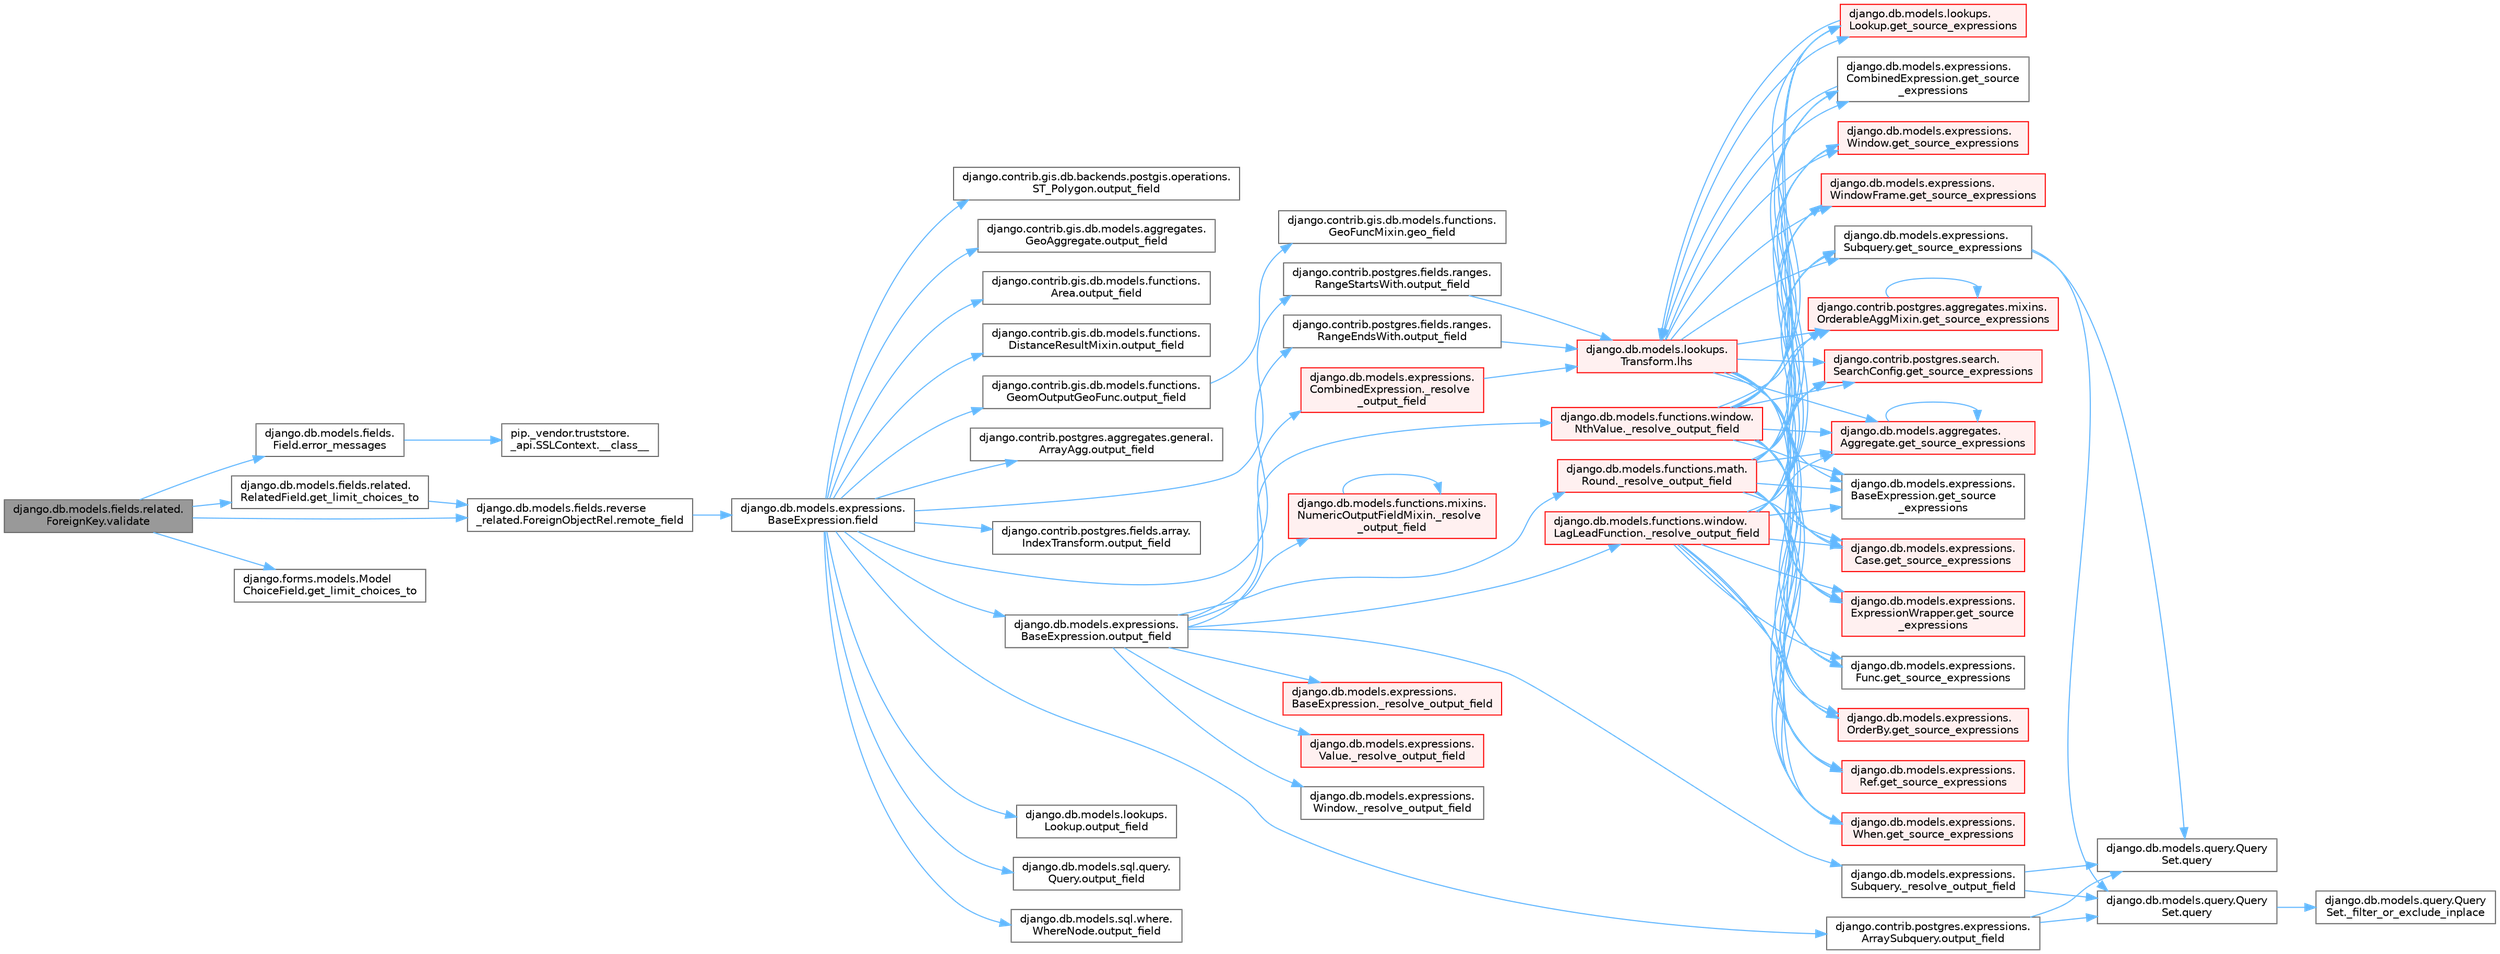 digraph "django.db.models.fields.related.ForeignKey.validate"
{
 // LATEX_PDF_SIZE
  bgcolor="transparent";
  edge [fontname=Helvetica,fontsize=10,labelfontname=Helvetica,labelfontsize=10];
  node [fontname=Helvetica,fontsize=10,shape=box,height=0.2,width=0.4];
  rankdir="LR";
  Node1 [id="Node000001",label="django.db.models.fields.related.\lForeignKey.validate",height=0.2,width=0.4,color="gray40", fillcolor="grey60", style="filled", fontcolor="black",tooltip=" "];
  Node1 -> Node2 [id="edge1_Node000001_Node000002",color="steelblue1",style="solid",tooltip=" "];
  Node2 [id="Node000002",label="django.db.models.fields.\lField.error_messages",height=0.2,width=0.4,color="grey40", fillcolor="white", style="filled",URL="$classdjango_1_1db_1_1models_1_1fields_1_1_field.html#a9c8939045e11d9e49a0c355a333250ad",tooltip=" "];
  Node2 -> Node3 [id="edge2_Node000002_Node000003",color="steelblue1",style="solid",tooltip=" "];
  Node3 [id="Node000003",label="pip._vendor.truststore.\l_api.SSLContext.__class__",height=0.2,width=0.4,color="grey40", fillcolor="white", style="filled",URL="$classpip_1_1__vendor_1_1truststore_1_1__api_1_1_s_s_l_context.html#a530861514f31eabaa3f513557d6e66de",tooltip=" "];
  Node1 -> Node4 [id="edge3_Node000001_Node000004",color="steelblue1",style="solid",tooltip=" "];
  Node4 [id="Node000004",label="django.db.models.fields.related.\lRelatedField.get_limit_choices_to",height=0.2,width=0.4,color="grey40", fillcolor="white", style="filled",URL="$classdjango_1_1db_1_1models_1_1fields_1_1related_1_1_related_field.html#a6ef8aa2484ad014166ff1553a5b7419a",tooltip=" "];
  Node4 -> Node5 [id="edge4_Node000004_Node000005",color="steelblue1",style="solid",tooltip=" "];
  Node5 [id="Node000005",label="django.db.models.fields.reverse\l_related.ForeignObjectRel.remote_field",height=0.2,width=0.4,color="grey40", fillcolor="white", style="filled",URL="$classdjango_1_1db_1_1models_1_1fields_1_1reverse__related_1_1_foreign_object_rel.html#aa8a0852218a886d7e53aa643d36cb8b2",tooltip=" "];
  Node5 -> Node6 [id="edge5_Node000005_Node000006",color="steelblue1",style="solid",tooltip=" "];
  Node6 [id="Node000006",label="django.db.models.expressions.\lBaseExpression.field",height=0.2,width=0.4,color="grey40", fillcolor="white", style="filled",URL="$classdjango_1_1db_1_1models_1_1expressions_1_1_base_expression.html#a70aeb35391ada82c2e9f02b1c3ac150c",tooltip=" "];
  Node6 -> Node7 [id="edge6_Node000006_Node000007",color="steelblue1",style="solid",tooltip=" "];
  Node7 [id="Node000007",label="django.contrib.gis.db.backends.postgis.operations.\lST_Polygon.output_field",height=0.2,width=0.4,color="grey40", fillcolor="white", style="filled",URL="$classdjango_1_1contrib_1_1gis_1_1db_1_1backends_1_1postgis_1_1operations_1_1_s_t___polygon.html#a4427b1b0cb4e6df4fde6c045c562118a",tooltip=" "];
  Node6 -> Node8 [id="edge7_Node000006_Node000008",color="steelblue1",style="solid",tooltip=" "];
  Node8 [id="Node000008",label="django.contrib.gis.db.models.aggregates.\lGeoAggregate.output_field",height=0.2,width=0.4,color="grey40", fillcolor="white", style="filled",URL="$classdjango_1_1contrib_1_1gis_1_1db_1_1models_1_1aggregates_1_1_geo_aggregate.html#a1f680d71d32335c5854387fa09555108",tooltip=" "];
  Node6 -> Node9 [id="edge8_Node000006_Node000009",color="steelblue1",style="solid",tooltip=" "];
  Node9 [id="Node000009",label="django.contrib.gis.db.models.functions.\lArea.output_field",height=0.2,width=0.4,color="grey40", fillcolor="white", style="filled",URL="$classdjango_1_1contrib_1_1gis_1_1db_1_1models_1_1functions_1_1_area.html#a017724b08cd640b0e7e834e003cc103d",tooltip=" "];
  Node6 -> Node10 [id="edge9_Node000006_Node000010",color="steelblue1",style="solid",tooltip=" "];
  Node10 [id="Node000010",label="django.contrib.gis.db.models.functions.\lDistanceResultMixin.output_field",height=0.2,width=0.4,color="grey40", fillcolor="white", style="filled",URL="$classdjango_1_1contrib_1_1gis_1_1db_1_1models_1_1functions_1_1_distance_result_mixin.html#af219b5c12f89e181ada240244818e239",tooltip=" "];
  Node6 -> Node11 [id="edge10_Node000006_Node000011",color="steelblue1",style="solid",tooltip=" "];
  Node11 [id="Node000011",label="django.contrib.gis.db.models.functions.\lGeomOutputGeoFunc.output_field",height=0.2,width=0.4,color="grey40", fillcolor="white", style="filled",URL="$classdjango_1_1contrib_1_1gis_1_1db_1_1models_1_1functions_1_1_geom_output_geo_func.html#a55415993f9af0a2cbde3681557342482",tooltip=" "];
  Node11 -> Node12 [id="edge11_Node000011_Node000012",color="steelblue1",style="solid",tooltip=" "];
  Node12 [id="Node000012",label="django.contrib.gis.db.models.functions.\lGeoFuncMixin.geo_field",height=0.2,width=0.4,color="grey40", fillcolor="white", style="filled",URL="$classdjango_1_1contrib_1_1gis_1_1db_1_1models_1_1functions_1_1_geo_func_mixin.html#aae4bfeb201602d13218e58d1778b4c1b",tooltip=" "];
  Node6 -> Node13 [id="edge12_Node000006_Node000013",color="steelblue1",style="solid",tooltip=" "];
  Node13 [id="Node000013",label="django.contrib.postgres.aggregates.general.\lArrayAgg.output_field",height=0.2,width=0.4,color="grey40", fillcolor="white", style="filled",URL="$classdjango_1_1contrib_1_1postgres_1_1aggregates_1_1general_1_1_array_agg.html#a845ed6cbbb6d6fe470d9478934ade450",tooltip=" "];
  Node6 -> Node14 [id="edge13_Node000006_Node000014",color="steelblue1",style="solid",tooltip=" "];
  Node14 [id="Node000014",label="django.contrib.postgres.expressions.\lArraySubquery.output_field",height=0.2,width=0.4,color="grey40", fillcolor="white", style="filled",URL="$classdjango_1_1contrib_1_1postgres_1_1expressions_1_1_array_subquery.html#adfc4d450008ff7b23517e73cbd1ad172",tooltip=" "];
  Node14 -> Node15 [id="edge14_Node000014_Node000015",color="steelblue1",style="solid",tooltip=" "];
  Node15 [id="Node000015",label="django.db.models.query.Query\lSet.query",height=0.2,width=0.4,color="grey40", fillcolor="white", style="filled",URL="$classdjango_1_1db_1_1models_1_1query_1_1_query_set.html#a8028ed81b109acb162489dbd16604c83",tooltip=" "];
  Node15 -> Node16 [id="edge15_Node000015_Node000016",color="steelblue1",style="solid",tooltip=" "];
  Node16 [id="Node000016",label="django.db.models.query.Query\lSet._filter_or_exclude_inplace",height=0.2,width=0.4,color="grey40", fillcolor="white", style="filled",URL="$classdjango_1_1db_1_1models_1_1query_1_1_query_set.html#aabeb9102e4ff687eea5dc3a6d54a8a29",tooltip=" "];
  Node14 -> Node17 [id="edge16_Node000014_Node000017",color="steelblue1",style="solid",tooltip=" "];
  Node17 [id="Node000017",label="django.db.models.query.Query\lSet.query",height=0.2,width=0.4,color="grey40", fillcolor="white", style="filled",URL="$classdjango_1_1db_1_1models_1_1query_1_1_query_set.html#a0b0307a9b3f65303afb2c5783372d2c2",tooltip=" "];
  Node6 -> Node18 [id="edge17_Node000006_Node000018",color="steelblue1",style="solid",tooltip=" "];
  Node18 [id="Node000018",label="django.contrib.postgres.fields.array.\lIndexTransform.output_field",height=0.2,width=0.4,color="grey40", fillcolor="white", style="filled",URL="$classdjango_1_1contrib_1_1postgres_1_1fields_1_1array_1_1_index_transform.html#ae3ca901f64e761da8d9dff087275f9ef",tooltip=" "];
  Node6 -> Node19 [id="edge18_Node000006_Node000019",color="steelblue1",style="solid",tooltip=" "];
  Node19 [id="Node000019",label="django.contrib.postgres.fields.ranges.\lRangeEndsWith.output_field",height=0.2,width=0.4,color="grey40", fillcolor="white", style="filled",URL="$classdjango_1_1contrib_1_1postgres_1_1fields_1_1ranges_1_1_range_ends_with.html#ab81e75d2435974b6171ddb1cbce4ebd9",tooltip=" "];
  Node19 -> Node20 [id="edge19_Node000019_Node000020",color="steelblue1",style="solid",tooltip=" "];
  Node20 [id="Node000020",label="django.db.models.lookups.\lTransform.lhs",height=0.2,width=0.4,color="red", fillcolor="#FFF0F0", style="filled",URL="$classdjango_1_1db_1_1models_1_1lookups_1_1_transform.html#ac0ce01e192abd1a739a4c77fcc8a1bf9",tooltip=" "];
  Node20 -> Node21 [id="edge20_Node000020_Node000021",color="steelblue1",style="solid",tooltip=" "];
  Node21 [id="Node000021",label="django.contrib.postgres.aggregates.mixins.\lOrderableAggMixin.get_source_expressions",height=0.2,width=0.4,color="red", fillcolor="#FFF0F0", style="filled",URL="$classdjango_1_1contrib_1_1postgres_1_1aggregates_1_1mixins_1_1_orderable_agg_mixin.html#abed9d6bb5142aafc8b77ac03f9d7a989",tooltip=" "];
  Node21 -> Node21 [id="edge21_Node000021_Node000021",color="steelblue1",style="solid",tooltip=" "];
  Node20 -> Node34 [id="edge22_Node000020_Node000034",color="steelblue1",style="solid",tooltip=" "];
  Node34 [id="Node000034",label="django.contrib.postgres.search.\lSearchConfig.get_source_expressions",height=0.2,width=0.4,color="red", fillcolor="#FFF0F0", style="filled",URL="$classdjango_1_1contrib_1_1postgres_1_1search_1_1_search_config.html#a2c17d4dfedc6381528df8a0a1b3751bf",tooltip=" "];
  Node20 -> Node37 [id="edge23_Node000020_Node000037",color="steelblue1",style="solid",tooltip=" "];
  Node37 [id="Node000037",label="django.db.models.aggregates.\lAggregate.get_source_expressions",height=0.2,width=0.4,color="red", fillcolor="#FFF0F0", style="filled",URL="$classdjango_1_1db_1_1models_1_1aggregates_1_1_aggregate.html#a4a47839518c013f780a931e4bcf2d4f1",tooltip=" "];
  Node37 -> Node37 [id="edge24_Node000037_Node000037",color="steelblue1",style="solid",tooltip=" "];
  Node20 -> Node1416 [id="edge25_Node000020_Node001416",color="steelblue1",style="solid",tooltip=" "];
  Node1416 [id="Node001416",label="django.db.models.expressions.\lBaseExpression.get_source\l_expressions",height=0.2,width=0.4,color="grey40", fillcolor="white", style="filled",URL="$classdjango_1_1db_1_1models_1_1expressions_1_1_base_expression.html#a1a052b2bf91363cc1367dbffb2b47708",tooltip=" "];
  Node20 -> Node1417 [id="edge26_Node000020_Node001417",color="steelblue1",style="solid",tooltip=" "];
  Node1417 [id="Node001417",label="django.db.models.expressions.\lCase.get_source_expressions",height=0.2,width=0.4,color="red", fillcolor="#FFF0F0", style="filled",URL="$classdjango_1_1db_1_1models_1_1expressions_1_1_case.html#a342de2ff64d7b1a41e1a86d89dee51b4",tooltip=" "];
  Node20 -> Node1424 [id="edge27_Node000020_Node001424",color="steelblue1",style="solid",tooltip=" "];
  Node1424 [id="Node001424",label="django.db.models.expressions.\lCombinedExpression.get_source\l_expressions",height=0.2,width=0.4,color="grey40", fillcolor="white", style="filled",URL="$classdjango_1_1db_1_1models_1_1expressions_1_1_combined_expression.html#a310a894787d41c927558cb35b23d3a90",tooltip=" "];
  Node1424 -> Node20 [id="edge28_Node001424_Node000020",color="steelblue1",style="solid",tooltip=" "];
  Node20 -> Node1425 [id="edge29_Node000020_Node001425",color="steelblue1",style="solid",tooltip=" "];
  Node1425 [id="Node001425",label="django.db.models.expressions.\lExpressionWrapper.get_source\l_expressions",height=0.2,width=0.4,color="red", fillcolor="#FFF0F0", style="filled",URL="$classdjango_1_1db_1_1models_1_1expressions_1_1_expression_wrapper.html#abdd54fb24f108830588d86a69e619e8f",tooltip=" "];
  Node20 -> Node1429 [id="edge30_Node000020_Node001429",color="steelblue1",style="solid",tooltip=" "];
  Node1429 [id="Node001429",label="django.db.models.expressions.\lFunc.get_source_expressions",height=0.2,width=0.4,color="grey40", fillcolor="white", style="filled",URL="$classdjango_1_1db_1_1models_1_1expressions_1_1_func.html#a2edd81324f310981c50c4d7d6b02fc36",tooltip=" "];
  Node20 -> Node1430 [id="edge31_Node000020_Node001430",color="steelblue1",style="solid",tooltip=" "];
  Node1430 [id="Node001430",label="django.db.models.expressions.\lOrderBy.get_source_expressions",height=0.2,width=0.4,color="red", fillcolor="#FFF0F0", style="filled",URL="$classdjango_1_1db_1_1models_1_1expressions_1_1_order_by.html#aa0b698a72cab3662300d9849e2e0b2df",tooltip=" "];
  Node20 -> Node1431 [id="edge32_Node000020_Node001431",color="steelblue1",style="solid",tooltip=" "];
  Node1431 [id="Node001431",label="django.db.models.expressions.\lRef.get_source_expressions",height=0.2,width=0.4,color="red", fillcolor="#FFF0F0", style="filled",URL="$classdjango_1_1db_1_1models_1_1expressions_1_1_ref.html#a34966901a7ce794db70ff599b65fe2ce",tooltip=" "];
  Node20 -> Node1432 [id="edge33_Node000020_Node001432",color="steelblue1",style="solid",tooltip=" "];
  Node1432 [id="Node001432",label="django.db.models.expressions.\lSubquery.get_source_expressions",height=0.2,width=0.4,color="grey40", fillcolor="white", style="filled",URL="$classdjango_1_1db_1_1models_1_1expressions_1_1_subquery.html#a39b90b2b3d0ee3caf0b75571062f214e",tooltip=" "];
  Node1432 -> Node15 [id="edge34_Node001432_Node000015",color="steelblue1",style="solid",tooltip=" "];
  Node1432 -> Node17 [id="edge35_Node001432_Node000017",color="steelblue1",style="solid",tooltip=" "];
  Node20 -> Node1433 [id="edge36_Node000020_Node001433",color="steelblue1",style="solid",tooltip=" "];
  Node1433 [id="Node001433",label="django.db.models.expressions.\lWhen.get_source_expressions",height=0.2,width=0.4,color="red", fillcolor="#FFF0F0", style="filled",URL="$classdjango_1_1db_1_1models_1_1expressions_1_1_when.html#aed38e210fabf48478aed2ff00ccbdfbe",tooltip=" "];
  Node20 -> Node1434 [id="edge37_Node000020_Node001434",color="steelblue1",style="solid",tooltip=" "];
  Node1434 [id="Node001434",label="django.db.models.expressions.\lWindow.get_source_expressions",height=0.2,width=0.4,color="red", fillcolor="#FFF0F0", style="filled",URL="$classdjango_1_1db_1_1models_1_1expressions_1_1_window.html#a52d79e8fa282239e67f8d9cdc5112388",tooltip=" "];
  Node20 -> Node1435 [id="edge38_Node000020_Node001435",color="steelblue1",style="solid",tooltip=" "];
  Node1435 [id="Node001435",label="django.db.models.expressions.\lWindowFrame.get_source_expressions",height=0.2,width=0.4,color="red", fillcolor="#FFF0F0", style="filled",URL="$classdjango_1_1db_1_1models_1_1expressions_1_1_window_frame.html#a4b54c4c9b4c4a68308953d25703a2544",tooltip=" "];
  Node20 -> Node3429 [id="edge39_Node000020_Node003429",color="steelblue1",style="solid",tooltip=" "];
  Node3429 [id="Node003429",label="django.db.models.lookups.\lLookup.get_source_expressions",height=0.2,width=0.4,color="red", fillcolor="#FFF0F0", style="filled",URL="$classdjango_1_1db_1_1models_1_1lookups_1_1_lookup.html#ab733397a7e7276a69a7092430799a22a",tooltip=" "];
  Node3429 -> Node20 [id="edge40_Node003429_Node000020",color="steelblue1",style="solid",tooltip=" "];
  Node6 -> Node1411 [id="edge41_Node000006_Node001411",color="steelblue1",style="solid",tooltip=" "];
  Node1411 [id="Node001411",label="django.contrib.postgres.fields.ranges.\lRangeStartsWith.output_field",height=0.2,width=0.4,color="grey40", fillcolor="white", style="filled",URL="$classdjango_1_1contrib_1_1postgres_1_1fields_1_1ranges_1_1_range_starts_with.html#a4e864cbda43e695a0ae6b2c3b4ced157",tooltip=" "];
  Node1411 -> Node20 [id="edge42_Node001411_Node000020",color="steelblue1",style="solid",tooltip=" "];
  Node6 -> Node1412 [id="edge43_Node000006_Node001412",color="steelblue1",style="solid",tooltip=" "];
  Node1412 [id="Node001412",label="django.db.models.expressions.\lBaseExpression.output_field",height=0.2,width=0.4,color="grey40", fillcolor="white", style="filled",URL="$classdjango_1_1db_1_1models_1_1expressions_1_1_base_expression.html#a7f0982cb1de5cdeaa7f043c3ae611a6d",tooltip=" "];
  Node1412 -> Node1413 [id="edge44_Node001412_Node001413",color="steelblue1",style="solid",tooltip=" "];
  Node1413 [id="Node001413",label="django.db.models.expressions.\lBaseExpression._resolve_output_field",height=0.2,width=0.4,color="red", fillcolor="#FFF0F0", style="filled",URL="$classdjango_1_1db_1_1models_1_1expressions_1_1_base_expression.html#a4d77b67d8a2c12f240cfa67a218742d9",tooltip=" "];
  Node1412 -> Node3771 [id="edge45_Node001412_Node003771",color="steelblue1",style="solid",tooltip=" "];
  Node3771 [id="Node003771",label="django.db.models.expressions.\lCombinedExpression._resolve\l_output_field",height=0.2,width=0.4,color="red", fillcolor="#FFF0F0", style="filled",URL="$classdjango_1_1db_1_1models_1_1expressions_1_1_combined_expression.html#ad5c6df54cfa479187073e305a8cbae20",tooltip=" "];
  Node3771 -> Node20 [id="edge46_Node003771_Node000020",color="steelblue1",style="solid",tooltip=" "];
  Node1412 -> Node3773 [id="edge47_Node001412_Node003773",color="steelblue1",style="solid",tooltip=" "];
  Node3773 [id="Node003773",label="django.db.models.expressions.\lSubquery._resolve_output_field",height=0.2,width=0.4,color="grey40", fillcolor="white", style="filled",URL="$classdjango_1_1db_1_1models_1_1expressions_1_1_subquery.html#a1e6f5dc8cd3e49d208c9b8770607552d",tooltip=" "];
  Node3773 -> Node15 [id="edge48_Node003773_Node000015",color="steelblue1",style="solid",tooltip=" "];
  Node3773 -> Node17 [id="edge49_Node003773_Node000017",color="steelblue1",style="solid",tooltip=" "];
  Node1412 -> Node3774 [id="edge50_Node001412_Node003774",color="steelblue1",style="solid",tooltip=" "];
  Node3774 [id="Node003774",label="django.db.models.expressions.\lValue._resolve_output_field",height=0.2,width=0.4,color="red", fillcolor="#FFF0F0", style="filled",URL="$classdjango_1_1db_1_1models_1_1expressions_1_1_value.html#af1af121c7b76f0e7325f3276049675dd",tooltip=" "];
  Node1412 -> Node3775 [id="edge51_Node001412_Node003775",color="steelblue1",style="solid",tooltip=" "];
  Node3775 [id="Node003775",label="django.db.models.expressions.\lWindow._resolve_output_field",height=0.2,width=0.4,color="grey40", fillcolor="white", style="filled",URL="$classdjango_1_1db_1_1models_1_1expressions_1_1_window.html#a165cffc4e962ae979c8c6bf5f1ed30bd",tooltip=" "];
  Node1412 -> Node3776 [id="edge52_Node001412_Node003776",color="steelblue1",style="solid",tooltip=" "];
  Node3776 [id="Node003776",label="django.db.models.functions.math.\lRound._resolve_output_field",height=0.2,width=0.4,color="red", fillcolor="#FFF0F0", style="filled",URL="$classdjango_1_1db_1_1models_1_1functions_1_1math_1_1_round.html#aa7b9332c35bc83a0f7055177fb9304e3",tooltip=" "];
  Node3776 -> Node21 [id="edge53_Node003776_Node000021",color="steelblue1",style="solid",tooltip=" "];
  Node3776 -> Node34 [id="edge54_Node003776_Node000034",color="steelblue1",style="solid",tooltip=" "];
  Node3776 -> Node37 [id="edge55_Node003776_Node000037",color="steelblue1",style="solid",tooltip=" "];
  Node3776 -> Node1416 [id="edge56_Node003776_Node001416",color="steelblue1",style="solid",tooltip=" "];
  Node3776 -> Node1417 [id="edge57_Node003776_Node001417",color="steelblue1",style="solid",tooltip=" "];
  Node3776 -> Node1424 [id="edge58_Node003776_Node001424",color="steelblue1",style="solid",tooltip=" "];
  Node3776 -> Node1425 [id="edge59_Node003776_Node001425",color="steelblue1",style="solid",tooltip=" "];
  Node3776 -> Node1429 [id="edge60_Node003776_Node001429",color="steelblue1",style="solid",tooltip=" "];
  Node3776 -> Node1430 [id="edge61_Node003776_Node001430",color="steelblue1",style="solid",tooltip=" "];
  Node3776 -> Node1431 [id="edge62_Node003776_Node001431",color="steelblue1",style="solid",tooltip=" "];
  Node3776 -> Node1432 [id="edge63_Node003776_Node001432",color="steelblue1",style="solid",tooltip=" "];
  Node3776 -> Node1433 [id="edge64_Node003776_Node001433",color="steelblue1",style="solid",tooltip=" "];
  Node3776 -> Node1434 [id="edge65_Node003776_Node001434",color="steelblue1",style="solid",tooltip=" "];
  Node3776 -> Node1435 [id="edge66_Node003776_Node001435",color="steelblue1",style="solid",tooltip=" "];
  Node3776 -> Node3429 [id="edge67_Node003776_Node003429",color="steelblue1",style="solid",tooltip=" "];
  Node1412 -> Node3777 [id="edge68_Node001412_Node003777",color="steelblue1",style="solid",tooltip=" "];
  Node3777 [id="Node003777",label="django.db.models.functions.mixins.\lNumericOutputFieldMixin._resolve\l_output_field",height=0.2,width=0.4,color="red", fillcolor="#FFF0F0", style="filled",URL="$classdjango_1_1db_1_1models_1_1functions_1_1mixins_1_1_numeric_output_field_mixin.html#ada10dc529cfe036597471f6439dfb0c5",tooltip=" "];
  Node3777 -> Node3777 [id="edge69_Node003777_Node003777",color="steelblue1",style="solid",tooltip=" "];
  Node1412 -> Node3778 [id="edge70_Node001412_Node003778",color="steelblue1",style="solid",tooltip=" "];
  Node3778 [id="Node003778",label="django.db.models.functions.window.\lLagLeadFunction._resolve_output_field",height=0.2,width=0.4,color="red", fillcolor="#FFF0F0", style="filled",URL="$classdjango_1_1db_1_1models_1_1functions_1_1window_1_1_lag_lead_function.html#ad9fef4f0de0bae4168483d83bf154eb5",tooltip=" "];
  Node3778 -> Node21 [id="edge71_Node003778_Node000021",color="steelblue1",style="solid",tooltip=" "];
  Node3778 -> Node34 [id="edge72_Node003778_Node000034",color="steelblue1",style="solid",tooltip=" "];
  Node3778 -> Node37 [id="edge73_Node003778_Node000037",color="steelblue1",style="solid",tooltip=" "];
  Node3778 -> Node1416 [id="edge74_Node003778_Node001416",color="steelblue1",style="solid",tooltip=" "];
  Node3778 -> Node1417 [id="edge75_Node003778_Node001417",color="steelblue1",style="solid",tooltip=" "];
  Node3778 -> Node1424 [id="edge76_Node003778_Node001424",color="steelblue1",style="solid",tooltip=" "];
  Node3778 -> Node1425 [id="edge77_Node003778_Node001425",color="steelblue1",style="solid",tooltip=" "];
  Node3778 -> Node1429 [id="edge78_Node003778_Node001429",color="steelblue1",style="solid",tooltip=" "];
  Node3778 -> Node1430 [id="edge79_Node003778_Node001430",color="steelblue1",style="solid",tooltip=" "];
  Node3778 -> Node1431 [id="edge80_Node003778_Node001431",color="steelblue1",style="solid",tooltip=" "];
  Node3778 -> Node1432 [id="edge81_Node003778_Node001432",color="steelblue1",style="solid",tooltip=" "];
  Node3778 -> Node1433 [id="edge82_Node003778_Node001433",color="steelblue1",style="solid",tooltip=" "];
  Node3778 -> Node1434 [id="edge83_Node003778_Node001434",color="steelblue1",style="solid",tooltip=" "];
  Node3778 -> Node1435 [id="edge84_Node003778_Node001435",color="steelblue1",style="solid",tooltip=" "];
  Node3778 -> Node3429 [id="edge85_Node003778_Node003429",color="steelblue1",style="solid",tooltip=" "];
  Node1412 -> Node3779 [id="edge86_Node001412_Node003779",color="steelblue1",style="solid",tooltip=" "];
  Node3779 [id="Node003779",label="django.db.models.functions.window.\lNthValue._resolve_output_field",height=0.2,width=0.4,color="red", fillcolor="#FFF0F0", style="filled",URL="$classdjango_1_1db_1_1models_1_1functions_1_1window_1_1_nth_value.html#a01f5c13b954177f7f499ab3a354aa38a",tooltip=" "];
  Node3779 -> Node21 [id="edge87_Node003779_Node000021",color="steelblue1",style="solid",tooltip=" "];
  Node3779 -> Node34 [id="edge88_Node003779_Node000034",color="steelblue1",style="solid",tooltip=" "];
  Node3779 -> Node37 [id="edge89_Node003779_Node000037",color="steelblue1",style="solid",tooltip=" "];
  Node3779 -> Node1416 [id="edge90_Node003779_Node001416",color="steelblue1",style="solid",tooltip=" "];
  Node3779 -> Node1417 [id="edge91_Node003779_Node001417",color="steelblue1",style="solid",tooltip=" "];
  Node3779 -> Node1424 [id="edge92_Node003779_Node001424",color="steelblue1",style="solid",tooltip=" "];
  Node3779 -> Node1425 [id="edge93_Node003779_Node001425",color="steelblue1",style="solid",tooltip=" "];
  Node3779 -> Node1429 [id="edge94_Node003779_Node001429",color="steelblue1",style="solid",tooltip=" "];
  Node3779 -> Node1430 [id="edge95_Node003779_Node001430",color="steelblue1",style="solid",tooltip=" "];
  Node3779 -> Node1431 [id="edge96_Node003779_Node001431",color="steelblue1",style="solid",tooltip=" "];
  Node3779 -> Node1432 [id="edge97_Node003779_Node001432",color="steelblue1",style="solid",tooltip=" "];
  Node3779 -> Node1433 [id="edge98_Node003779_Node001433",color="steelblue1",style="solid",tooltip=" "];
  Node3779 -> Node1434 [id="edge99_Node003779_Node001434",color="steelblue1",style="solid",tooltip=" "];
  Node3779 -> Node1435 [id="edge100_Node003779_Node001435",color="steelblue1",style="solid",tooltip=" "];
  Node3779 -> Node3429 [id="edge101_Node003779_Node003429",color="steelblue1",style="solid",tooltip=" "];
  Node6 -> Node1561 [id="edge102_Node000006_Node001561",color="steelblue1",style="solid",tooltip=" "];
  Node1561 [id="Node001561",label="django.db.models.lookups.\lLookup.output_field",height=0.2,width=0.4,color="grey40", fillcolor="white", style="filled",URL="$classdjango_1_1db_1_1models_1_1lookups_1_1_lookup.html#ac5f7b4f3c6722942ef415a8f83b98745",tooltip=" "];
  Node6 -> Node1562 [id="edge103_Node000006_Node001562",color="steelblue1",style="solid",tooltip=" "];
  Node1562 [id="Node001562",label="django.db.models.sql.query.\lQuery.output_field",height=0.2,width=0.4,color="grey40", fillcolor="white", style="filled",URL="$classdjango_1_1db_1_1models_1_1sql_1_1query_1_1_query.html#a53ec5a7472740d502ccbe1a6e526aa26",tooltip=" "];
  Node6 -> Node1563 [id="edge104_Node000006_Node001563",color="steelblue1",style="solid",tooltip=" "];
  Node1563 [id="Node001563",label="django.db.models.sql.where.\lWhereNode.output_field",height=0.2,width=0.4,color="grey40", fillcolor="white", style="filled",URL="$classdjango_1_1db_1_1models_1_1sql_1_1where_1_1_where_node.html#ac9648ee33da9c2746f6ca859befdf6b2",tooltip=" "];
  Node1 -> Node4524 [id="edge105_Node000001_Node004524",color="steelblue1",style="solid",tooltip=" "];
  Node4524 [id="Node004524",label="django.forms.models.Model\lChoiceField.get_limit_choices_to",height=0.2,width=0.4,color="grey40", fillcolor="white", style="filled",URL="$classdjango_1_1forms_1_1models_1_1_model_choice_field.html#a4ebf6bdd063765c58a4d066e93e2b070",tooltip=" "];
  Node1 -> Node5 [id="edge106_Node000001_Node000005",color="steelblue1",style="solid",tooltip=" "];
}
